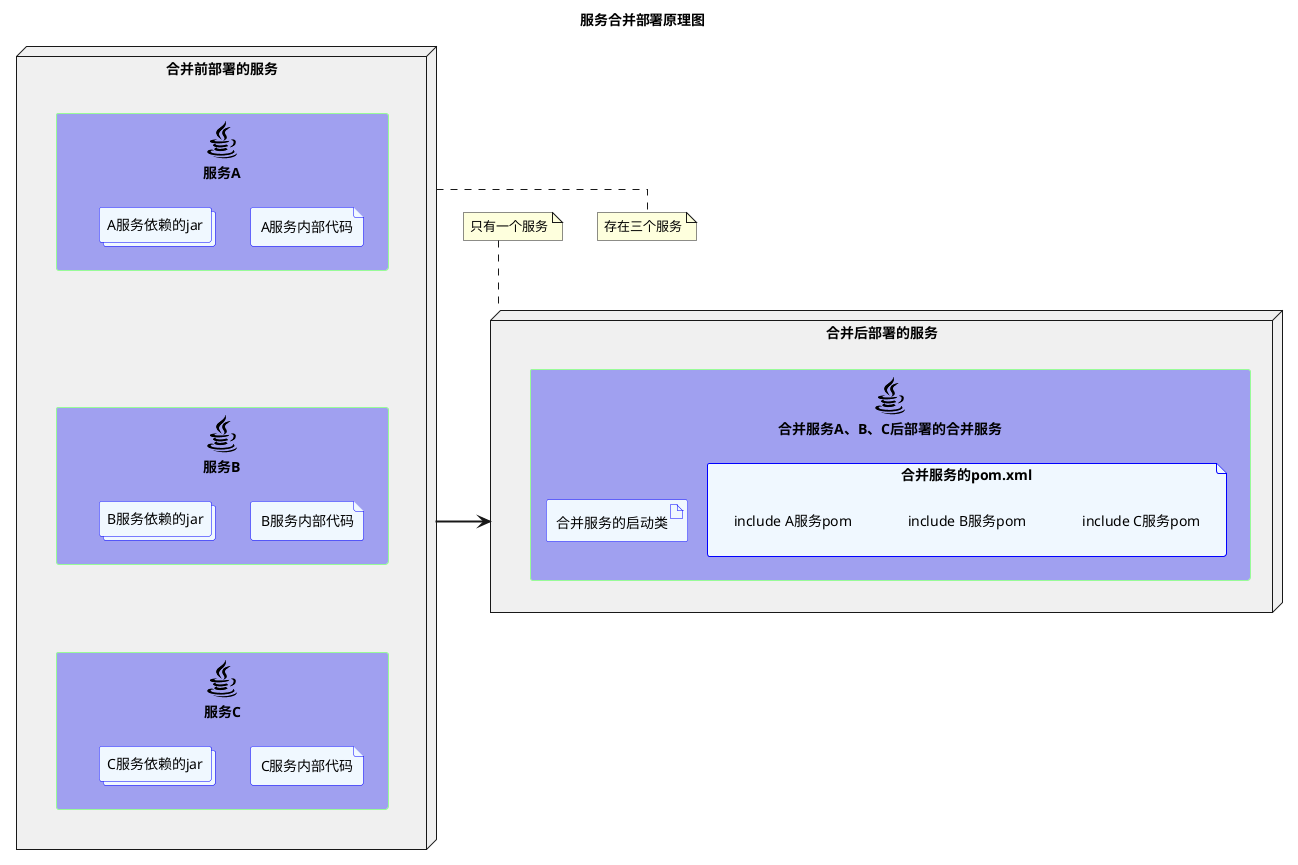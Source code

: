 @startuml
!include <cloudinsight/java>
skinparam sequenceMessageAlign center
skinparam linetype ortho

<style>
    node{
        BackgroundColor #f0f0f0
    }
    artifact,file,collections{
        BackgroundColor #aliceblue
        LineColor blue
    }
    rectangle {
        BackgroundColor #a0a0f0
        LineColor palegreen
    }
</style>

title 服务合并部署原理图
node 合并前部署的服务 {
    rectangle "<$java>\n服务A" as serviceA{
            file A服务内部代码
            collections A服务依赖的jar
    }
    rectangle "<$java>\n服务B" as serviceB{
            file B服务内部代码
            collections B服务依赖的jar
    }
    rectangle "<$java>\n服务C" as serviceC{
            file C服务内部代码
            collections C服务依赖的jar
    }
}

node 合并后部署的服务 {
    rectangle "<$java>\n合并服务A、B、C后部署的合并服务" as serviceABC{
        artifact 合并服务的启动类
        file 合并服务的pom.xml{
            label "include A服务pom" as la
            label "include B服务pom" as lb
            label "include C服务pom" as lc
        }
    }
}

serviceA-[hidden]->serviceB
serviceB-[hidden]->serviceC
la-[hidden]>lb
lb-[hidden]>lc

合并前部署的服务==>合并后部署的服务

note right of 合并前部署的服务:存在三个服务
note top of 合并后部署的服务:只有一个服务
@enduml